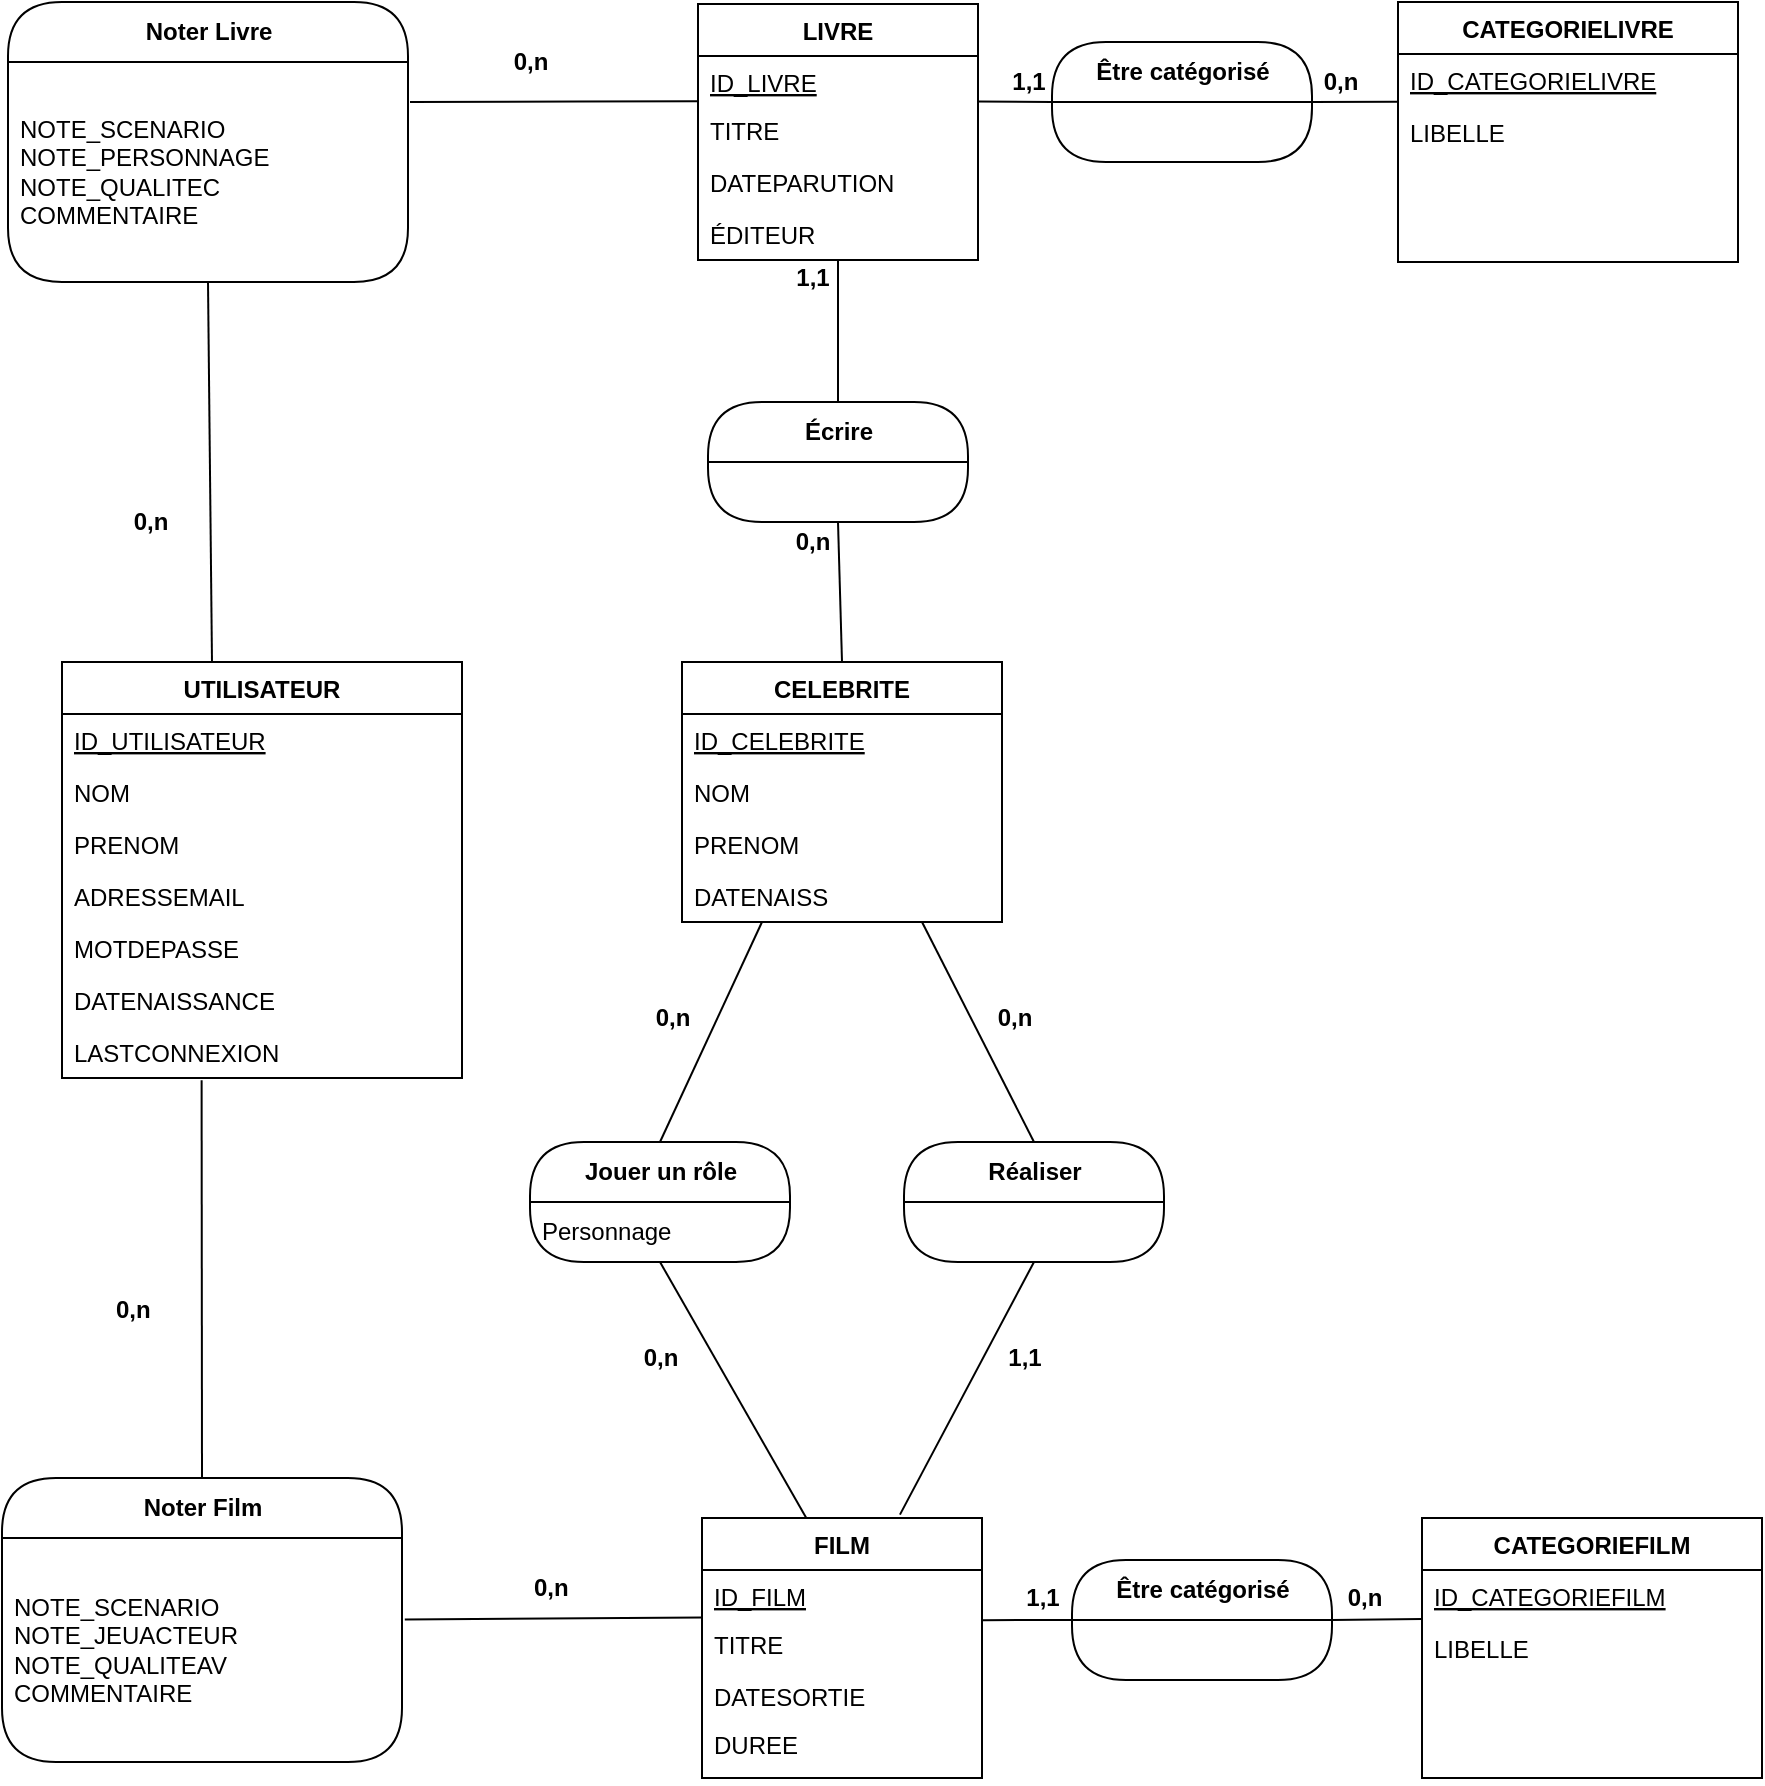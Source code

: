 <mxfile version="13.1.14" type="device"><diagram id="mpY8hm5c79gjEDH90Flj" name="Page-1"><mxGraphModel dx="1673" dy="839" grid="0" gridSize="10" guides="1" tooltips="1" connect="1" arrows="1" fold="1" page="1" pageScale="1" pageWidth="827" pageHeight="1169" math="0" shadow="0"><root><mxCell id="0"/><mxCell id="1" parent="0"/><mxCell id="x7ZN1D51sZ7GcXQ_96Ap-62" value="" style="endArrow=none;html=1;rounded=0;entryX=0.5;entryY=1;entryDx=0;entryDy=0;exitX=0.375;exitY=0.001;exitDx=0;exitDy=0;exitPerimeter=0;" parent="1" source="5xG6F0j_QSIbGiP99dYx-12" target="x7ZN1D51sZ7GcXQ_96Ap-100" edge="1"><mxGeometry relative="1" as="geometry"><mxPoint x="115" y="409" as="sourcePoint"/><mxPoint x="154" y="210" as="targetPoint"/></mxGeometry></mxCell><mxCell id="x7ZN1D51sZ7GcXQ_96Ap-64" value="" style="endArrow=none;html=1;rounded=0;entryX=0.5;entryY=0;entryDx=0;entryDy=0;exitX=0.349;exitY=1.044;exitDx=0;exitDy=0;exitPerimeter=0;" parent="1" source="5xG6F0j_QSIbGiP99dYx-19" target="x7ZN1D51sZ7GcXQ_96Ap-102" edge="1"><mxGeometry relative="1" as="geometry"><mxPoint x="-97.6" y="303.776" as="sourcePoint"/><mxPoint x="-10" y="365.0" as="targetPoint"/></mxGeometry></mxCell><mxCell id="x7ZN1D51sZ7GcXQ_96Ap-69" value="" style="endArrow=none;html=1;rounded=0;exitX=1;exitY=0.948;exitDx=0;exitDy=0;exitPerimeter=0;entryX=0;entryY=0.5;entryDx=0;entryDy=0;" parent="1" source="5xG6F0j_QSIbGiP99dYx-21" edge="1" target="i-t0gDwpLqZXDN4fgSH_-3"><mxGeometry relative="1" as="geometry"><mxPoint x="478" y="170" as="sourcePoint"/><mxPoint x="578" y="170" as="targetPoint"/></mxGeometry></mxCell><mxCell id="x7ZN1D51sZ7GcXQ_96Ap-73" value="" style="endArrow=none;html=1;rounded=0;exitX=1.002;exitY=0.042;exitDx=0;exitDy=0;exitPerimeter=0;entryX=0;entryY=0.5;entryDx=0;entryDy=0;" parent="1" source="5xG6F0j_QSIbGiP99dYx-32" target="i-t0gDwpLqZXDN4fgSH_-4" edge="1"><mxGeometry relative="1" as="geometry"><mxPoint x="730" y="383.0" as="sourcePoint"/><mxPoint x="590.0" y="928.5" as="targetPoint"/></mxGeometry></mxCell><mxCell id="x7ZN1D51sZ7GcXQ_96Ap-75" value="" style="endArrow=none;html=1;rounded=0;entryX=0.5;entryY=1;entryDx=0;entryDy=0;exitX=0.373;exitY=0.001;exitDx=0;exitDy=0;exitPerimeter=0;" parent="1" source="5xG6F0j_QSIbGiP99dYx-30" target="5xG6F0j_QSIbGiP99dYx-82" edge="1"><mxGeometry relative="1" as="geometry"><mxPoint x="412" y="908" as="sourcePoint"/><mxPoint x="390" y="810" as="targetPoint"/></mxGeometry></mxCell><mxCell id="x7ZN1D51sZ7GcXQ_96Ap-80" value="&lt;b&gt;0,n&lt;/b&gt;" style="text;html=1;align=center;verticalAlign=middle;resizable=0;points=[];autosize=1;" parent="1" vertex="1"><mxGeometry x="70" y="371" width="27" height="18" as="geometry"/></mxCell><mxCell id="x7ZN1D51sZ7GcXQ_96Ap-81" value="&lt;b&gt;0,n&lt;/b&gt;" style="text;html=1;align=center;verticalAlign=middle;resizable=0;points=[];autosize=1;" parent="1" vertex="1"><mxGeometry x="260" y="141" width="27" height="18" as="geometry"/></mxCell><mxCell id="i-t0gDwpLqZXDN4fgSH_-3" value="Être catégorisé" style="swimlane;html=1;fontStyle=1;align=center;verticalAlign=middle;childLayout=stackLayout;horizontal=1;startSize=30;horizontalStack=0;resizeParent=0;resizeLast=1;container=0;fontColor=#000000;collapsible=0;rounded=1;arcSize=30;strokeColor=#000000;fillColor=#FFFFFF;swimlaneFillColor=#FFFFFF;dropTarget=0;" vertex="1" parent="1"><mxGeometry x="535" y="140" width="130" height="60" as="geometry"/></mxCell><mxCell id="x7ZN1D51sZ7GcXQ_96Ap-84" value="&lt;b&gt;0,n&lt;/b&gt;" style="text;whiteSpace=wrap;html=1;" parent="1" vertex="1"><mxGeometry x="65" y="760" width="35" height="30" as="geometry"/></mxCell><mxCell id="i-t0gDwpLqZXDN4fgSH_-1" value="Écrire" style="swimlane;html=1;fontStyle=1;align=center;verticalAlign=middle;childLayout=stackLayout;horizontal=1;startSize=30;horizontalStack=0;resizeParent=0;resizeLast=1;container=0;fontColor=#000000;collapsible=0;rounded=1;arcSize=30;strokeColor=#000000;fillColor=#FFFFFF;swimlaneFillColor=#FFFFFF;dropTarget=0;" vertex="1" parent="1"><mxGeometry x="363" y="320" width="130" height="60" as="geometry"/></mxCell><mxCell id="x7ZN1D51sZ7GcXQ_96Ap-87" value="&lt;b&gt;0,n&lt;/b&gt;" style="text;whiteSpace=wrap;html=1;" parent="1" vertex="1"><mxGeometry x="274" y="899" width="50" height="30" as="geometry"/></mxCell><mxCell id="x7ZN1D51sZ7GcXQ_96Ap-88" value="&lt;b&gt;0,n&lt;/b&gt;" style="text;html=1;align=center;verticalAlign=middle;resizable=0;points=[];autosize=1;" parent="1" vertex="1"><mxGeometry x="677" y="909" width="27" height="18" as="geometry"/></mxCell><mxCell id="x7ZN1D51sZ7GcXQ_96Ap-89" value="&lt;b&gt;1,1&lt;/b&gt;" style="text;html=1;align=center;verticalAlign=middle;resizable=0;points=[];autosize=1;" parent="1" vertex="1"><mxGeometry x="515" y="908" width="30" height="20" as="geometry"/></mxCell><mxCell id="x7ZN1D51sZ7GcXQ_96Ap-90" value="&lt;b&gt;0,n&lt;/b&gt;" style="text;html=1;align=center;verticalAlign=middle;resizable=0;points=[];autosize=1;" parent="1" vertex="1"><mxGeometry x="665" y="151" width="27" height="18" as="geometry"/></mxCell><mxCell id="x7ZN1D51sZ7GcXQ_96Ap-91" value="&lt;b&gt;1,1&lt;/b&gt;" style="text;html=1;align=center;verticalAlign=middle;resizable=0;points=[];autosize=1;" parent="1" vertex="1"><mxGeometry x="508" y="150" width="30" height="20" as="geometry"/></mxCell><mxCell id="x7ZN1D51sZ7GcXQ_96Ap-92" value="&lt;b&gt;1,1&lt;/b&gt;" style="text;html=1;align=center;verticalAlign=middle;resizable=0;points=[];autosize=1;" parent="1" vertex="1"><mxGeometry x="507" y="789" width="27" height="18" as="geometry"/></mxCell><mxCell id="x7ZN1D51sZ7GcXQ_96Ap-107" value="&lt;b&gt;0,n&lt;/b&gt;" style="text;html=1;align=center;verticalAlign=middle;resizable=0;points=[];autosize=1;" parent="1" vertex="1"><mxGeometry x="324" y="788" width="30" height="20" as="geometry"/></mxCell><mxCell id="5xG6F0j_QSIbGiP99dYx-55" value="" style="endArrow=none;html=1;rounded=0;exitX=1.007;exitY=0.364;exitDx=0;exitDy=0;entryX=0.003;entryY=-0.01;entryDx=0;entryDy=0;exitPerimeter=0;entryPerimeter=0;" parent="1" source="x7ZN1D51sZ7GcXQ_96Ap-103" target="5xG6F0j_QSIbGiP99dYx-32" edge="1"><mxGeometry relative="1" as="geometry"><mxPoint x="260.0" y="378.542" as="sourcePoint"/><mxPoint x="349.72" y="377.45" as="targetPoint"/></mxGeometry></mxCell><mxCell id="5xG6F0j_QSIbGiP99dYx-56" value="" style="endArrow=none;html=1;rounded=0;entryX=-0.003;entryY=0.944;entryDx=0;entryDy=0;exitX=1.005;exitY=0.182;exitDx=0;exitDy=0;exitPerimeter=0;entryPerimeter=0;" parent="1" source="x7ZN1D51sZ7GcXQ_96Ap-100" target="5xG6F0j_QSIbGiP99dYx-21" edge="1"><mxGeometry relative="1" as="geometry"><mxPoint x="258" y="170" as="sourcePoint"/><mxPoint x="328" y="169.8" as="targetPoint"/><Array as="points"><mxPoint x="298" y="169.8"/></Array></mxGeometry></mxCell><mxCell id="5xG6F0j_QSIbGiP99dYx-66" value="" style="endArrow=none;html=1;rounded=0;exitX=0.5;exitY=0;exitDx=0;exitDy=0;entryX=0.5;entryY=1;entryDx=0;entryDy=0;" parent="1" source="5xG6F0j_QSIbGiP99dYx-38" edge="1"><mxGeometry relative="1" as="geometry"><mxPoint x="394" y="449" as="sourcePoint"/><mxPoint x="428" y="380" as="targetPoint"/></mxGeometry></mxCell><mxCell id="5xG6F0j_QSIbGiP99dYx-75" value="&lt;b&gt;1,1&lt;/b&gt;" style="text;html=1;align=center;verticalAlign=middle;resizable=0;points=[];autosize=1;" parent="1" vertex="1"><mxGeometry x="401" y="249" width="27" height="18" as="geometry"/></mxCell><mxCell id="5xG6F0j_QSIbGiP99dYx-77" value="&lt;b&gt;0,n&lt;/b&gt;" style="text;html=1;align=center;verticalAlign=middle;resizable=0;points=[];autosize=1;" parent="1" vertex="1"><mxGeometry x="401" y="381" width="27" height="18" as="geometry"/></mxCell><mxCell id="5xG6F0j_QSIbGiP99dYx-80" value="" style="endArrow=none;html=1;entryX=0.75;entryY=1;entryDx=0;entryDy=0;exitX=0.5;exitY=0;exitDx=0;exitDy=0;" parent="1" target="5xG6F0j_QSIbGiP99dYx-38" edge="1" source="i-t0gDwpLqZXDN4fgSH_-5"><mxGeometry width="50" height="50" relative="1" as="geometry"><mxPoint x="527.5" y="690" as="sourcePoint"/><mxPoint x="650" y="580" as="targetPoint"/></mxGeometry></mxCell><mxCell id="5xG6F0j_QSIbGiP99dYx-81" value="&lt;b&gt;0,n&lt;/b&gt;" style="text;html=1;align=center;verticalAlign=middle;resizable=0;points=[];autosize=1;" parent="1" vertex="1"><mxGeometry x="502" y="619" width="27" height="18" as="geometry"/></mxCell><mxCell id="5xG6F0j_QSIbGiP99dYx-84" value="" style="endArrow=none;html=1;exitX=0.5;exitY=0;exitDx=0;exitDy=0;" parent="1" source="5xG6F0j_QSIbGiP99dYx-82" edge="1"><mxGeometry width="50" height="50" relative="1" as="geometry"><mxPoint x="310" y="640" as="sourcePoint"/><mxPoint x="390" y="580" as="targetPoint"/></mxGeometry></mxCell><mxCell id="5xG6F0j_QSIbGiP99dYx-38" value="CELEBRITE" style="swimlane;fontStyle=1;childLayout=stackLayout;horizontal=1;startSize=26;fillColor=none;horizontalStack=0;resizeParent=1;resizeParentMax=0;resizeLast=0;collapsible=1;marginBottom=0;" parent="1" vertex="1"><mxGeometry x="350" y="450" width="160" height="130" as="geometry"/></mxCell><mxCell id="5xG6F0j_QSIbGiP99dYx-39" value="ID_CELEBRITE" style="text;strokeColor=none;fillColor=none;align=left;verticalAlign=top;spacingLeft=4;spacingRight=4;overflow=hidden;rotatable=0;points=[[0,0.5],[1,0.5]];portConstraint=eastwest;fontStyle=4" parent="5xG6F0j_QSIbGiP99dYx-38" vertex="1"><mxGeometry y="26" width="160" height="26" as="geometry"/></mxCell><mxCell id="5xG6F0j_QSIbGiP99dYx-40" value="NOM" style="text;strokeColor=none;fillColor=none;align=left;verticalAlign=top;spacingLeft=4;spacingRight=4;overflow=hidden;rotatable=0;points=[[0,0.5],[1,0.5]];portConstraint=eastwest;" parent="5xG6F0j_QSIbGiP99dYx-38" vertex="1"><mxGeometry y="52" width="160" height="26" as="geometry"/></mxCell><mxCell id="5xG6F0j_QSIbGiP99dYx-41" value="PRENOM " style="text;strokeColor=none;fillColor=none;align=left;verticalAlign=top;spacingLeft=4;spacingRight=4;overflow=hidden;rotatable=0;points=[[0,0.5],[1,0.5]];portConstraint=eastwest;" parent="5xG6F0j_QSIbGiP99dYx-38" vertex="1"><mxGeometry y="78" width="160" height="26" as="geometry"/></mxCell><mxCell id="5xG6F0j_QSIbGiP99dYx-90" value="DATENAISS&#10;" style="text;strokeColor=none;fillColor=none;align=left;verticalAlign=top;spacingLeft=4;spacingRight=4;overflow=hidden;rotatable=0;points=[[0,0.5],[1,0.5]];portConstraint=eastwest;" parent="5xG6F0j_QSIbGiP99dYx-38" vertex="1"><mxGeometry y="104" width="160" height="26" as="geometry"/></mxCell><mxCell id="5xG6F0j_QSIbGiP99dYx-88" value="&lt;b&gt;0,n&lt;/b&gt;" style="text;html=1;align=center;verticalAlign=middle;resizable=0;points=[];autosize=1;" parent="1" vertex="1"><mxGeometry x="330" y="618" width="30" height="20" as="geometry"/></mxCell><mxCell id="5xG6F0j_QSIbGiP99dYx-82" value="Jouer un rôle" style="swimlane;html=1;fontStyle=1;align=center;verticalAlign=middle;childLayout=stackLayout;horizontal=1;startSize=30;horizontalStack=0;resizeParent=0;resizeLast=1;container=0;fontColor=#000000;collapsible=0;rounded=1;arcSize=30;strokeColor=#000000;fillColor=#FFFFFF;swimlaneFillColor=#FFFFFF;dropTarget=0;" parent="1" vertex="1"><mxGeometry x="274" y="690" width="130" height="60" as="geometry"/></mxCell><mxCell id="5xG6F0j_QSIbGiP99dYx-83" value="Personnage" style="text;html=1;strokeColor=none;fillColor=none;align=left;verticalAlign=middle;spacingLeft=4;spacingRight=4;whiteSpace=wrap;overflow=hidden;rotatable=0;fontColor=#000000;" parent="5xG6F0j_QSIbGiP99dYx-82" vertex="1"><mxGeometry y="30" width="130" height="30" as="geometry"/></mxCell><mxCell id="5xG6F0j_QSIbGiP99dYx-12" value="UTILISATEUR" style="swimlane;fontStyle=1;childLayout=stackLayout;horizontal=1;startSize=26;fillColor=none;horizontalStack=0;resizeParent=1;resizeParentMax=0;resizeLast=0;collapsible=1;marginBottom=0;" parent="1" vertex="1"><mxGeometry x="40" y="450" width="200" height="208" as="geometry"/></mxCell><mxCell id="5xG6F0j_QSIbGiP99dYx-13" value="ID_UTILISATEUR " style="text;strokeColor=none;fillColor=none;align=left;verticalAlign=top;spacingLeft=4;spacingRight=4;overflow=hidden;rotatable=0;points=[[0,0.5],[1,0.5]];portConstraint=eastwest;fontStyle=4" parent="5xG6F0j_QSIbGiP99dYx-12" vertex="1"><mxGeometry y="26" width="200" height="26" as="geometry"/></mxCell><mxCell id="5xG6F0j_QSIbGiP99dYx-14" value="NOM " style="text;strokeColor=none;fillColor=none;align=left;verticalAlign=top;spacingLeft=4;spacingRight=4;overflow=hidden;rotatable=0;points=[[0,0.5],[1,0.5]];portConstraint=eastwest;" parent="5xG6F0j_QSIbGiP99dYx-12" vertex="1"><mxGeometry y="52" width="200" height="26" as="geometry"/></mxCell><mxCell id="5xG6F0j_QSIbGiP99dYx-15" value="PRENOM " style="text;strokeColor=none;fillColor=none;align=left;verticalAlign=top;spacingLeft=4;spacingRight=4;overflow=hidden;rotatable=0;points=[[0,0.5],[1,0.5]];portConstraint=eastwest;" parent="5xG6F0j_QSIbGiP99dYx-12" vertex="1"><mxGeometry y="78" width="200" height="26" as="geometry"/></mxCell><mxCell id="5xG6F0j_QSIbGiP99dYx-16" value="ADRESSEMAIL" style="text;strokeColor=none;fillColor=none;align=left;verticalAlign=top;spacingLeft=4;spacingRight=4;overflow=hidden;rotatable=0;points=[[0,0.5],[1,0.5]];portConstraint=eastwest;" parent="5xG6F0j_QSIbGiP99dYx-12" vertex="1"><mxGeometry y="104" width="200" height="26" as="geometry"/></mxCell><mxCell id="5xG6F0j_QSIbGiP99dYx-17" value="MOTDEPASSE" style="text;strokeColor=none;fillColor=none;align=left;verticalAlign=top;spacingLeft=4;spacingRight=4;overflow=hidden;rotatable=0;points=[[0,0.5],[1,0.5]];portConstraint=eastwest;" parent="5xG6F0j_QSIbGiP99dYx-12" vertex="1"><mxGeometry y="130" width="200" height="26" as="geometry"/></mxCell><mxCell id="5xG6F0j_QSIbGiP99dYx-18" value="DATENAISSANCE" style="text;strokeColor=none;fillColor=none;align=left;verticalAlign=top;spacingLeft=4;spacingRight=4;overflow=hidden;rotatable=0;points=[[0,0.5],[1,0.5]];portConstraint=eastwest;" parent="5xG6F0j_QSIbGiP99dYx-12" vertex="1"><mxGeometry y="156" width="200" height="26" as="geometry"/></mxCell><mxCell id="5xG6F0j_QSIbGiP99dYx-19" value="LASTCONNEXION" style="text;strokeColor=none;fillColor=none;align=left;verticalAlign=top;spacingLeft=4;spacingRight=4;overflow=hidden;rotatable=0;points=[[0,0.5],[1,0.5]];portConstraint=eastwest;" parent="5xG6F0j_QSIbGiP99dYx-12" vertex="1"><mxGeometry y="182" width="200" height="26" as="geometry"/></mxCell><mxCell id="m858MehxiBP-d4RbWZnb-2" value="" style="endArrow=none;html=1;exitX=1;exitY=0.5;exitDx=0;exitDy=0;entryX=0.002;entryY=0.917;entryDx=0;entryDy=0;entryPerimeter=0;endFill=0;" parent="1" source="i-t0gDwpLqZXDN4fgSH_-3" target="5xG6F0j_QSIbGiP99dYx-28" edge="1"><mxGeometry width="50" height="50" relative="1" as="geometry"><mxPoint x="618" y="170" as="sourcePoint"/><mxPoint x="706" y="170" as="targetPoint"/></mxGeometry></mxCell><mxCell id="m858MehxiBP-d4RbWZnb-4" value="" style="endArrow=none;html=1;exitX=1;exitY=0.5;exitDx=0;exitDy=0;entryX=0;entryY=0.942;entryDx=0;entryDy=0;entryPerimeter=0;endFill=0;" parent="1" source="i-t0gDwpLqZXDN4fgSH_-4" target="5xG6F0j_QSIbGiP99dYx-36" edge="1"><mxGeometry width="50" height="50" relative="1" as="geometry"><mxPoint x="631.0" y="928.5" as="sourcePoint"/><mxPoint x="670" y="848" as="targetPoint"/></mxGeometry></mxCell><mxCell id="m858MehxiBP-d4RbWZnb-6" value="" style="endArrow=none;html=1;exitX=0.5;exitY=1;exitDx=0;exitDy=0;entryX=0.707;entryY=-0.013;entryDx=0;entryDy=0;entryPerimeter=0;endFill=0;" parent="1" source="i-t0gDwpLqZXDN4fgSH_-5" target="5xG6F0j_QSIbGiP99dYx-30" edge="1"><mxGeometry width="50" height="50" relative="1" as="geometry"><mxPoint x="530.0" y="731" as="sourcePoint"/><mxPoint x="589" y="760.002" as="targetPoint"/></mxGeometry></mxCell><mxCell id="m858MehxiBP-d4RbWZnb-8" value="" style="endArrow=none;html=1;entryX=0.5;entryY=1;entryDx=0;entryDy=0;exitX=0.5;exitY=0;exitDx=0;exitDy=0;endFill=0;" parent="1" source="i-t0gDwpLqZXDN4fgSH_-1" target="5xG6F0j_QSIbGiP99dYx-20" edge="1"><mxGeometry width="50" height="50" relative="1" as="geometry"><mxPoint x="428" y="340" as="sourcePoint"/><mxPoint x="518" y="290" as="targetPoint"/></mxGeometry></mxCell><mxCell id="5xG6F0j_QSIbGiP99dYx-27" value="CATEGORIELIVRE" style="swimlane;fontStyle=1;childLayout=stackLayout;horizontal=1;startSize=26;fillColor=none;horizontalStack=0;resizeParent=1;resizeParentMax=0;resizeLast=0;collapsible=1;marginBottom=0;" parent="1" vertex="1"><mxGeometry x="708" y="120" width="170" height="130" as="geometry"/></mxCell><mxCell id="5xG6F0j_QSIbGiP99dYx-28" value="ID_CATEGORIELIVRE" style="text;strokeColor=none;fillColor=none;align=left;verticalAlign=top;spacingLeft=4;spacingRight=4;overflow=hidden;rotatable=0;points=[[0,0.5],[1,0.5]];portConstraint=eastwest;fontStyle=4" parent="5xG6F0j_QSIbGiP99dYx-27" vertex="1"><mxGeometry y="26" width="170" height="26" as="geometry"/></mxCell><mxCell id="5xG6F0j_QSIbGiP99dYx-29" value="LIBELLE" style="text;strokeColor=none;fillColor=none;align=left;verticalAlign=top;spacingLeft=4;spacingRight=4;overflow=hidden;rotatable=0;points=[[0,0.5],[1,0.5]];portConstraint=eastwest;" parent="5xG6F0j_QSIbGiP99dYx-27" vertex="1"><mxGeometry y="52" width="170" height="78" as="geometry"/></mxCell><mxCell id="x7ZN1D51sZ7GcXQ_96Ap-99" value="Noter Livre" style="swimlane;html=1;fontStyle=1;align=center;verticalAlign=middle;childLayout=stackLayout;horizontal=1;startSize=30;horizontalStack=0;resizeParent=0;resizeLast=1;container=0;fontColor=#000000;collapsible=0;rounded=1;arcSize=30;strokeColor=#000000;fillColor=#FFFFFF;swimlaneFillColor=#FFFFFF;dropTarget=0;" parent="1" vertex="1"><mxGeometry x="13" y="120" width="200" height="140" as="geometry"/></mxCell><mxCell id="x7ZN1D51sZ7GcXQ_96Ap-100" value="&lt;div align=&quot;left&quot;&gt;NOTE_SCENARIO&lt;/div&gt;&lt;div&gt;NOTE_PERSONNAGE&lt;br&gt;&lt;/div&gt;&lt;div&gt;NOTE_QUALITEC&lt;/div&gt;&lt;div&gt;COMMENTAIRE&lt;br&gt;&lt;/div&gt;" style="text;html=1;strokeColor=none;fillColor=none;align=left;verticalAlign=middle;spacingLeft=4;spacingRight=4;whiteSpace=wrap;overflow=hidden;rotatable=0;fontColor=#000000;" parent="x7ZN1D51sZ7GcXQ_96Ap-99" vertex="1"><mxGeometry y="30" width="200" height="110" as="geometry"/></mxCell><mxCell id="5xG6F0j_QSIbGiP99dYx-20" value="LIVRE" style="swimlane;fontStyle=1;childLayout=stackLayout;horizontal=1;startSize=26;fillColor=none;horizontalStack=0;resizeParent=1;resizeParentMax=0;resizeLast=0;collapsible=1;marginBottom=0;" parent="1" vertex="1"><mxGeometry x="358" y="121" width="140" height="128" as="geometry"/></mxCell><mxCell id="5xG6F0j_QSIbGiP99dYx-21" value="ID_LIVRE" style="text;strokeColor=none;fillColor=none;align=left;verticalAlign=top;spacingLeft=4;spacingRight=4;overflow=hidden;rotatable=0;points=[[0,0.5],[1,0.5]];portConstraint=eastwest;fontStyle=4" parent="5xG6F0j_QSIbGiP99dYx-20" vertex="1"><mxGeometry y="26" width="140" height="24" as="geometry"/></mxCell><mxCell id="5xG6F0j_QSIbGiP99dYx-22" value="TITRE" style="text;strokeColor=none;fillColor=none;align=left;verticalAlign=top;spacingLeft=4;spacingRight=4;overflow=hidden;rotatable=0;points=[[0,0.5],[1,0.5]];portConstraint=eastwest;" parent="5xG6F0j_QSIbGiP99dYx-20" vertex="1"><mxGeometry y="50" width="140" height="26" as="geometry"/></mxCell><mxCell id="5xG6F0j_QSIbGiP99dYx-23" value="DATEPARUTION" style="text;strokeColor=none;fillColor=none;align=left;verticalAlign=top;spacingLeft=4;spacingRight=4;overflow=hidden;rotatable=0;points=[[0,0.5],[1,0.5]];portConstraint=eastwest;" parent="5xG6F0j_QSIbGiP99dYx-20" vertex="1"><mxGeometry y="76" width="140" height="26" as="geometry"/></mxCell><mxCell id="5xG6F0j_QSIbGiP99dYx-24" value="ÉDITEUR" style="text;strokeColor=none;fillColor=none;align=left;verticalAlign=top;spacingLeft=4;spacingRight=4;overflow=hidden;rotatable=0;points=[[0,0.5],[1,0.5]];portConstraint=eastwest;" parent="5xG6F0j_QSIbGiP99dYx-20" vertex="1"><mxGeometry y="102" width="140" height="26" as="geometry"/></mxCell><mxCell id="5xG6F0j_QSIbGiP99dYx-30" value="FILM" style="swimlane;fontStyle=1;childLayout=stackLayout;horizontal=1;startSize=26;fillColor=none;horizontalStack=0;resizeParent=1;resizeParentMax=0;resizeLast=0;collapsible=1;marginBottom=0;" parent="1" vertex="1"><mxGeometry x="360" y="878" width="140" height="130" as="geometry"/></mxCell><mxCell id="5xG6F0j_QSIbGiP99dYx-31" value="ID_FILM " style="text;strokeColor=none;fillColor=none;align=left;verticalAlign=top;spacingLeft=4;spacingRight=4;overflow=hidden;rotatable=0;points=[[0,0.5],[1,0.5]];portConstraint=eastwest;fontStyle=4" parent="5xG6F0j_QSIbGiP99dYx-30" vertex="1"><mxGeometry y="26" width="140" height="24" as="geometry"/></mxCell><mxCell id="5xG6F0j_QSIbGiP99dYx-32" value="TITRE " style="text;strokeColor=none;fillColor=none;align=left;verticalAlign=top;spacingLeft=4;spacingRight=4;overflow=hidden;rotatable=0;points=[[0,0.5],[1,0.5]];portConstraint=eastwest;" parent="5xG6F0j_QSIbGiP99dYx-30" vertex="1"><mxGeometry y="50" width="140" height="26" as="geometry"/></mxCell><mxCell id="5xG6F0j_QSIbGiP99dYx-33" value="DATESORTIE" style="text;strokeColor=none;fillColor=none;align=left;verticalAlign=top;spacingLeft=4;spacingRight=4;overflow=hidden;rotatable=0;points=[[0,0.5],[1,0.5]];portConstraint=eastwest;" parent="5xG6F0j_QSIbGiP99dYx-30" vertex="1"><mxGeometry y="76" width="140" height="24" as="geometry"/></mxCell><mxCell id="5xG6F0j_QSIbGiP99dYx-92" value="DUREE" style="text;strokeColor=none;fillColor=none;align=left;verticalAlign=top;spacingLeft=4;spacingRight=4;overflow=hidden;rotatable=0;points=[[0,0.5],[1,0.5]];portConstraint=eastwest;" parent="5xG6F0j_QSIbGiP99dYx-30" vertex="1"><mxGeometry y="100" width="140" height="30" as="geometry"/></mxCell><mxCell id="5xG6F0j_QSIbGiP99dYx-35" value="CATEGORIEFILM" style="swimlane;fontStyle=1;childLayout=stackLayout;horizontal=1;startSize=26;fillColor=none;horizontalStack=0;resizeParent=1;resizeParentMax=0;resizeLast=0;collapsible=1;marginBottom=0;" parent="1" vertex="1"><mxGeometry x="720" y="878" width="170" height="130" as="geometry"/></mxCell><mxCell id="5xG6F0j_QSIbGiP99dYx-36" value="ID_CATEGORIEFILM" style="text;strokeColor=none;fillColor=none;align=left;verticalAlign=top;spacingLeft=4;spacingRight=4;overflow=hidden;rotatable=0;points=[[0,0.5],[1,0.5]];portConstraint=eastwest;fontStyle=4" parent="5xG6F0j_QSIbGiP99dYx-35" vertex="1"><mxGeometry y="26" width="170" height="26" as="geometry"/></mxCell><mxCell id="5xG6F0j_QSIbGiP99dYx-37" value="LIBELLE" style="text;strokeColor=none;fillColor=none;align=left;verticalAlign=top;spacingLeft=4;spacingRight=4;overflow=hidden;rotatable=0;points=[[0,0.5],[1,0.5]];portConstraint=eastwest;" parent="5xG6F0j_QSIbGiP99dYx-35" vertex="1"><mxGeometry y="52" width="170" height="78" as="geometry"/></mxCell><mxCell id="x7ZN1D51sZ7GcXQ_96Ap-102" value="Noter Film" style="swimlane;html=1;fontStyle=1;align=center;verticalAlign=middle;childLayout=stackLayout;horizontal=1;startSize=30;horizontalStack=0;resizeParent=0;resizeLast=1;container=0;fontColor=#000000;collapsible=0;rounded=1;arcSize=30;strokeColor=#000000;fillColor=#FFFFFF;swimlaneFillColor=#FFFFFF;dropTarget=0;" parent="1" vertex="1"><mxGeometry x="10" y="858" width="200" height="142" as="geometry"/></mxCell><mxCell id="x7ZN1D51sZ7GcXQ_96Ap-103" value="&lt;div&gt;NOTE_SCENARIO&lt;/div&gt;&lt;div&gt;NOTE_JEUACTEUR&lt;/div&gt;&lt;div&gt;NOTE_QUALITEAV&lt;/div&gt;&lt;div&gt;COMMENTAIRE&lt;br&gt;&lt;/div&gt;" style="text;html=1;strokeColor=none;fillColor=none;align=left;verticalAlign=middle;spacingLeft=4;spacingRight=4;whiteSpace=wrap;overflow=hidden;rotatable=0;fontColor=#000000;" parent="x7ZN1D51sZ7GcXQ_96Ap-102" vertex="1"><mxGeometry y="30" width="200" height="112" as="geometry"/></mxCell><mxCell id="i-t0gDwpLqZXDN4fgSH_-4" value="Être&amp;nbsp;catégorisé" style="swimlane;html=1;fontStyle=1;align=center;verticalAlign=middle;childLayout=stackLayout;horizontal=1;startSize=30;horizontalStack=0;resizeParent=0;resizeLast=1;container=0;fontColor=#000000;collapsible=0;rounded=1;arcSize=30;strokeColor=#000000;fillColor=#FFFFFF;swimlaneFillColor=#FFFFFF;dropTarget=0;" vertex="1" parent="1"><mxGeometry x="545" y="899" width="130" height="60" as="geometry"/></mxCell><mxCell id="i-t0gDwpLqZXDN4fgSH_-5" value="Réaliser" style="swimlane;html=1;fontStyle=1;align=center;verticalAlign=middle;childLayout=stackLayout;horizontal=1;startSize=30;horizontalStack=0;resizeParent=0;resizeLast=1;container=0;fontColor=#000000;collapsible=0;rounded=1;arcSize=30;strokeColor=#000000;fillColor=#FFFFFF;swimlaneFillColor=#FFFFFF;dropTarget=0;" vertex="1" parent="1"><mxGeometry x="461" y="690" width="130" height="60" as="geometry"/></mxCell></root></mxGraphModel></diagram></mxfile>